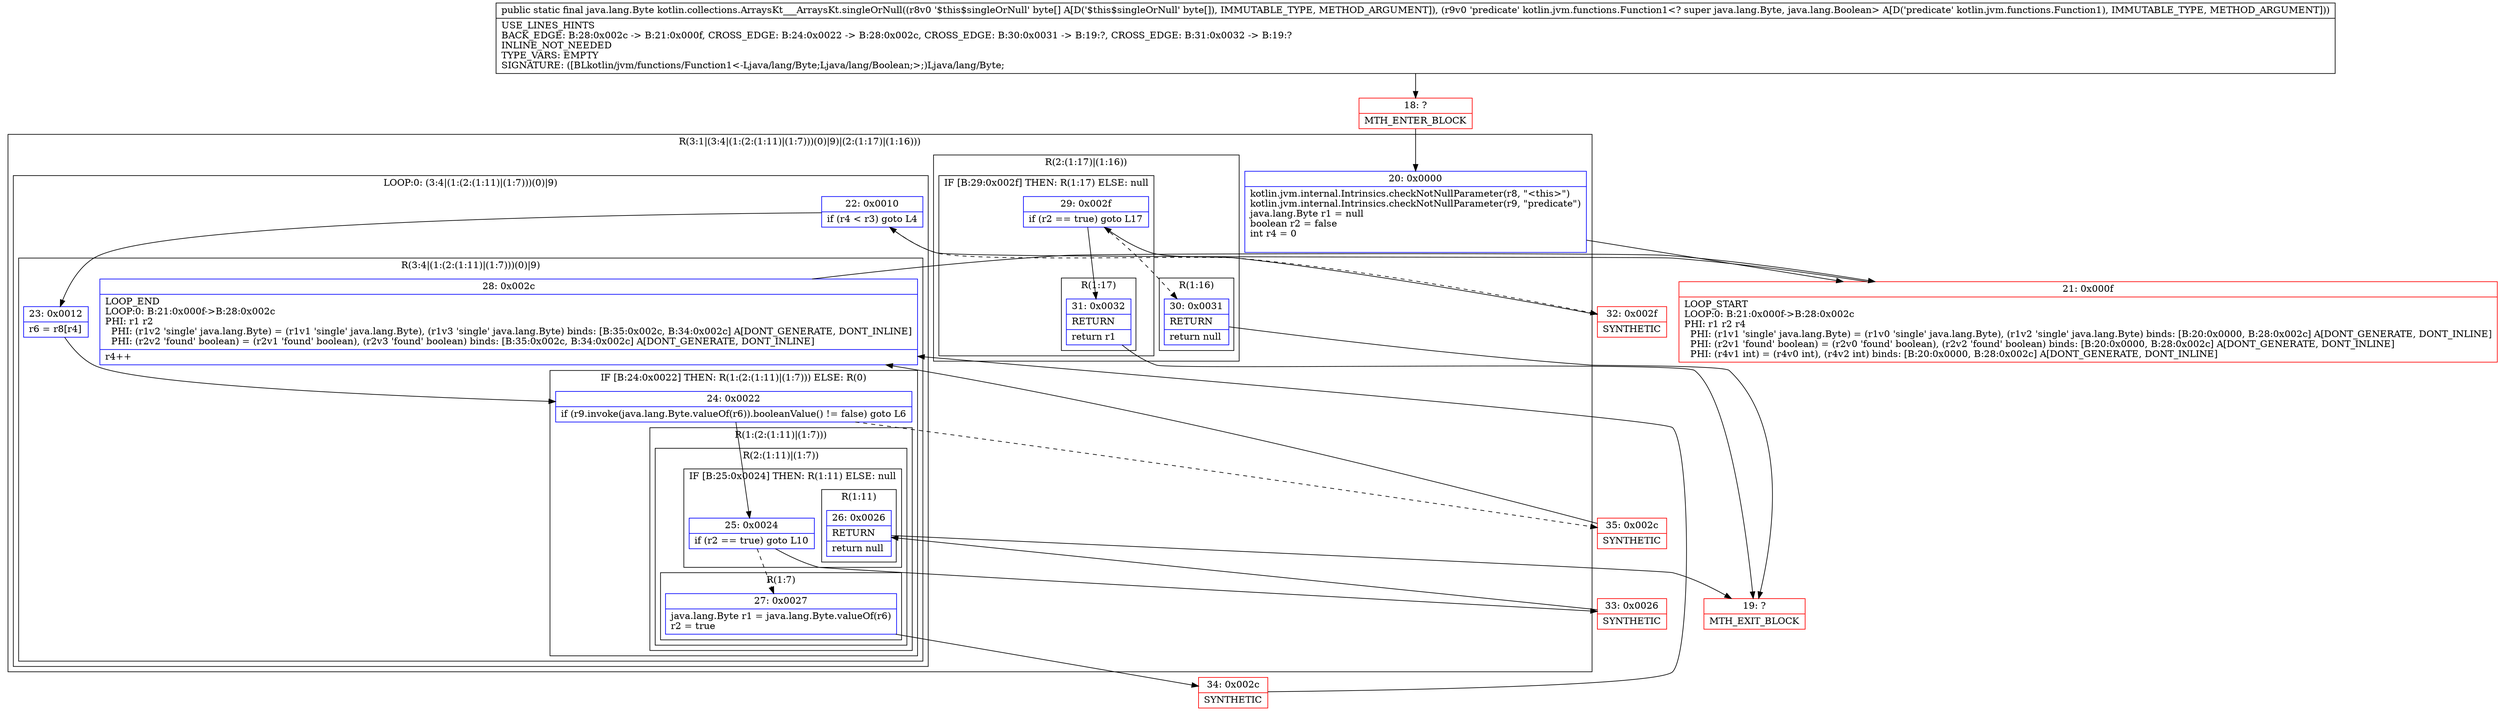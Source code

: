 digraph "CFG forkotlin.collections.ArraysKt___ArraysKt.singleOrNull([BLkotlin\/jvm\/functions\/Function1;)Ljava\/lang\/Byte;" {
subgraph cluster_Region_33974286 {
label = "R(3:1|(3:4|(1:(2:(1:11)|(1:7)))(0)|9)|(2:(1:17)|(1:16)))";
node [shape=record,color=blue];
Node_20 [shape=record,label="{20\:\ 0x0000|kotlin.jvm.internal.Intrinsics.checkNotNullParameter(r8, \"\<this\>\")\lkotlin.jvm.internal.Intrinsics.checkNotNullParameter(r9, \"predicate\")\ljava.lang.Byte r1 = null\lboolean r2 = false\lint r4 = 0\l\l}"];
subgraph cluster_LoopRegion_2060980586 {
label = "LOOP:0: (3:4|(1:(2:(1:11)|(1:7)))(0)|9)";
node [shape=record,color=blue];
Node_22 [shape=record,label="{22\:\ 0x0010|if (r4 \< r3) goto L4\l}"];
subgraph cluster_Region_803018835 {
label = "R(3:4|(1:(2:(1:11)|(1:7)))(0)|9)";
node [shape=record,color=blue];
Node_23 [shape=record,label="{23\:\ 0x0012|r6 = r8[r4]\l}"];
subgraph cluster_IfRegion_629028644 {
label = "IF [B:24:0x0022] THEN: R(1:(2:(1:11)|(1:7))) ELSE: R(0)";
node [shape=record,color=blue];
Node_24 [shape=record,label="{24\:\ 0x0022|if (r9.invoke(java.lang.Byte.valueOf(r6)).booleanValue() != false) goto L6\l}"];
subgraph cluster_Region_162778774 {
label = "R(1:(2:(1:11)|(1:7)))";
node [shape=record,color=blue];
subgraph cluster_Region_607190036 {
label = "R(2:(1:11)|(1:7))";
node [shape=record,color=blue];
subgraph cluster_IfRegion_700174918 {
label = "IF [B:25:0x0024] THEN: R(1:11) ELSE: null";
node [shape=record,color=blue];
Node_25 [shape=record,label="{25\:\ 0x0024|if (r2 == true) goto L10\l}"];
subgraph cluster_Region_509209273 {
label = "R(1:11)";
node [shape=record,color=blue];
Node_26 [shape=record,label="{26\:\ 0x0026|RETURN\l|return null\l}"];
}
}
subgraph cluster_Region_13036569 {
label = "R(1:7)";
node [shape=record,color=blue];
Node_27 [shape=record,label="{27\:\ 0x0027|java.lang.Byte r1 = java.lang.Byte.valueOf(r6)\lr2 = true\l}"];
}
}
}
subgraph cluster_Region_1246378305 {
label = "R(0)";
node [shape=record,color=blue];
}
}
Node_28 [shape=record,label="{28\:\ 0x002c|LOOP_END\lLOOP:0: B:21:0x000f\-\>B:28:0x002c\lPHI: r1 r2 \l  PHI: (r1v2 'single' java.lang.Byte) = (r1v1 'single' java.lang.Byte), (r1v3 'single' java.lang.Byte) binds: [B:35:0x002c, B:34:0x002c] A[DONT_GENERATE, DONT_INLINE]\l  PHI: (r2v2 'found' boolean) = (r2v1 'found' boolean), (r2v3 'found' boolean) binds: [B:35:0x002c, B:34:0x002c] A[DONT_GENERATE, DONT_INLINE]\l|r4++\l}"];
}
}
subgraph cluster_Region_1570413024 {
label = "R(2:(1:17)|(1:16))";
node [shape=record,color=blue];
subgraph cluster_IfRegion_407673191 {
label = "IF [B:29:0x002f] THEN: R(1:17) ELSE: null";
node [shape=record,color=blue];
Node_29 [shape=record,label="{29\:\ 0x002f|if (r2 == true) goto L17\l}"];
subgraph cluster_Region_754653290 {
label = "R(1:17)";
node [shape=record,color=blue];
Node_31 [shape=record,label="{31\:\ 0x0032|RETURN\l|return r1\l}"];
}
}
subgraph cluster_Region_2129202715 {
label = "R(1:16)";
node [shape=record,color=blue];
Node_30 [shape=record,label="{30\:\ 0x0031|RETURN\l|return null\l}"];
}
}
}
Node_18 [shape=record,color=red,label="{18\:\ ?|MTH_ENTER_BLOCK\l}"];
Node_21 [shape=record,color=red,label="{21\:\ 0x000f|LOOP_START\lLOOP:0: B:21:0x000f\-\>B:28:0x002c\lPHI: r1 r2 r4 \l  PHI: (r1v1 'single' java.lang.Byte) = (r1v0 'single' java.lang.Byte), (r1v2 'single' java.lang.Byte) binds: [B:20:0x0000, B:28:0x002c] A[DONT_GENERATE, DONT_INLINE]\l  PHI: (r2v1 'found' boolean) = (r2v0 'found' boolean), (r2v2 'found' boolean) binds: [B:20:0x0000, B:28:0x002c] A[DONT_GENERATE, DONT_INLINE]\l  PHI: (r4v1 int) = (r4v0 int), (r4v2 int) binds: [B:20:0x0000, B:28:0x002c] A[DONT_GENERATE, DONT_INLINE]\l}"];
Node_34 [shape=record,color=red,label="{34\:\ 0x002c|SYNTHETIC\l}"];
Node_33 [shape=record,color=red,label="{33\:\ 0x0026|SYNTHETIC\l}"];
Node_19 [shape=record,color=red,label="{19\:\ ?|MTH_EXIT_BLOCK\l}"];
Node_35 [shape=record,color=red,label="{35\:\ 0x002c|SYNTHETIC\l}"];
Node_32 [shape=record,color=red,label="{32\:\ 0x002f|SYNTHETIC\l}"];
MethodNode[shape=record,label="{public static final java.lang.Byte kotlin.collections.ArraysKt___ArraysKt.singleOrNull((r8v0 '$this$singleOrNull' byte[] A[D('$this$singleOrNull' byte[]), IMMUTABLE_TYPE, METHOD_ARGUMENT]), (r9v0 'predicate' kotlin.jvm.functions.Function1\<? super java.lang.Byte, java.lang.Boolean\> A[D('predicate' kotlin.jvm.functions.Function1), IMMUTABLE_TYPE, METHOD_ARGUMENT]))  | USE_LINES_HINTS\lBACK_EDGE: B:28:0x002c \-\> B:21:0x000f, CROSS_EDGE: B:24:0x0022 \-\> B:28:0x002c, CROSS_EDGE: B:30:0x0031 \-\> B:19:?, CROSS_EDGE: B:31:0x0032 \-\> B:19:?\lINLINE_NOT_NEEDED\lTYPE_VARS: EMPTY\lSIGNATURE: ([BLkotlin\/jvm\/functions\/Function1\<\-Ljava\/lang\/Byte;Ljava\/lang\/Boolean;\>;)Ljava\/lang\/Byte;\l}"];
MethodNode -> Node_18;Node_20 -> Node_21;
Node_22 -> Node_23;
Node_22 -> Node_32[style=dashed];
Node_23 -> Node_24;
Node_24 -> Node_25;
Node_24 -> Node_35[style=dashed];
Node_25 -> Node_27[style=dashed];
Node_25 -> Node_33;
Node_26 -> Node_19;
Node_27 -> Node_34;
Node_28 -> Node_21;
Node_29 -> Node_30[style=dashed];
Node_29 -> Node_31;
Node_31 -> Node_19;
Node_30 -> Node_19;
Node_18 -> Node_20;
Node_21 -> Node_22;
Node_34 -> Node_28;
Node_33 -> Node_26;
Node_35 -> Node_28;
Node_32 -> Node_29;
}

